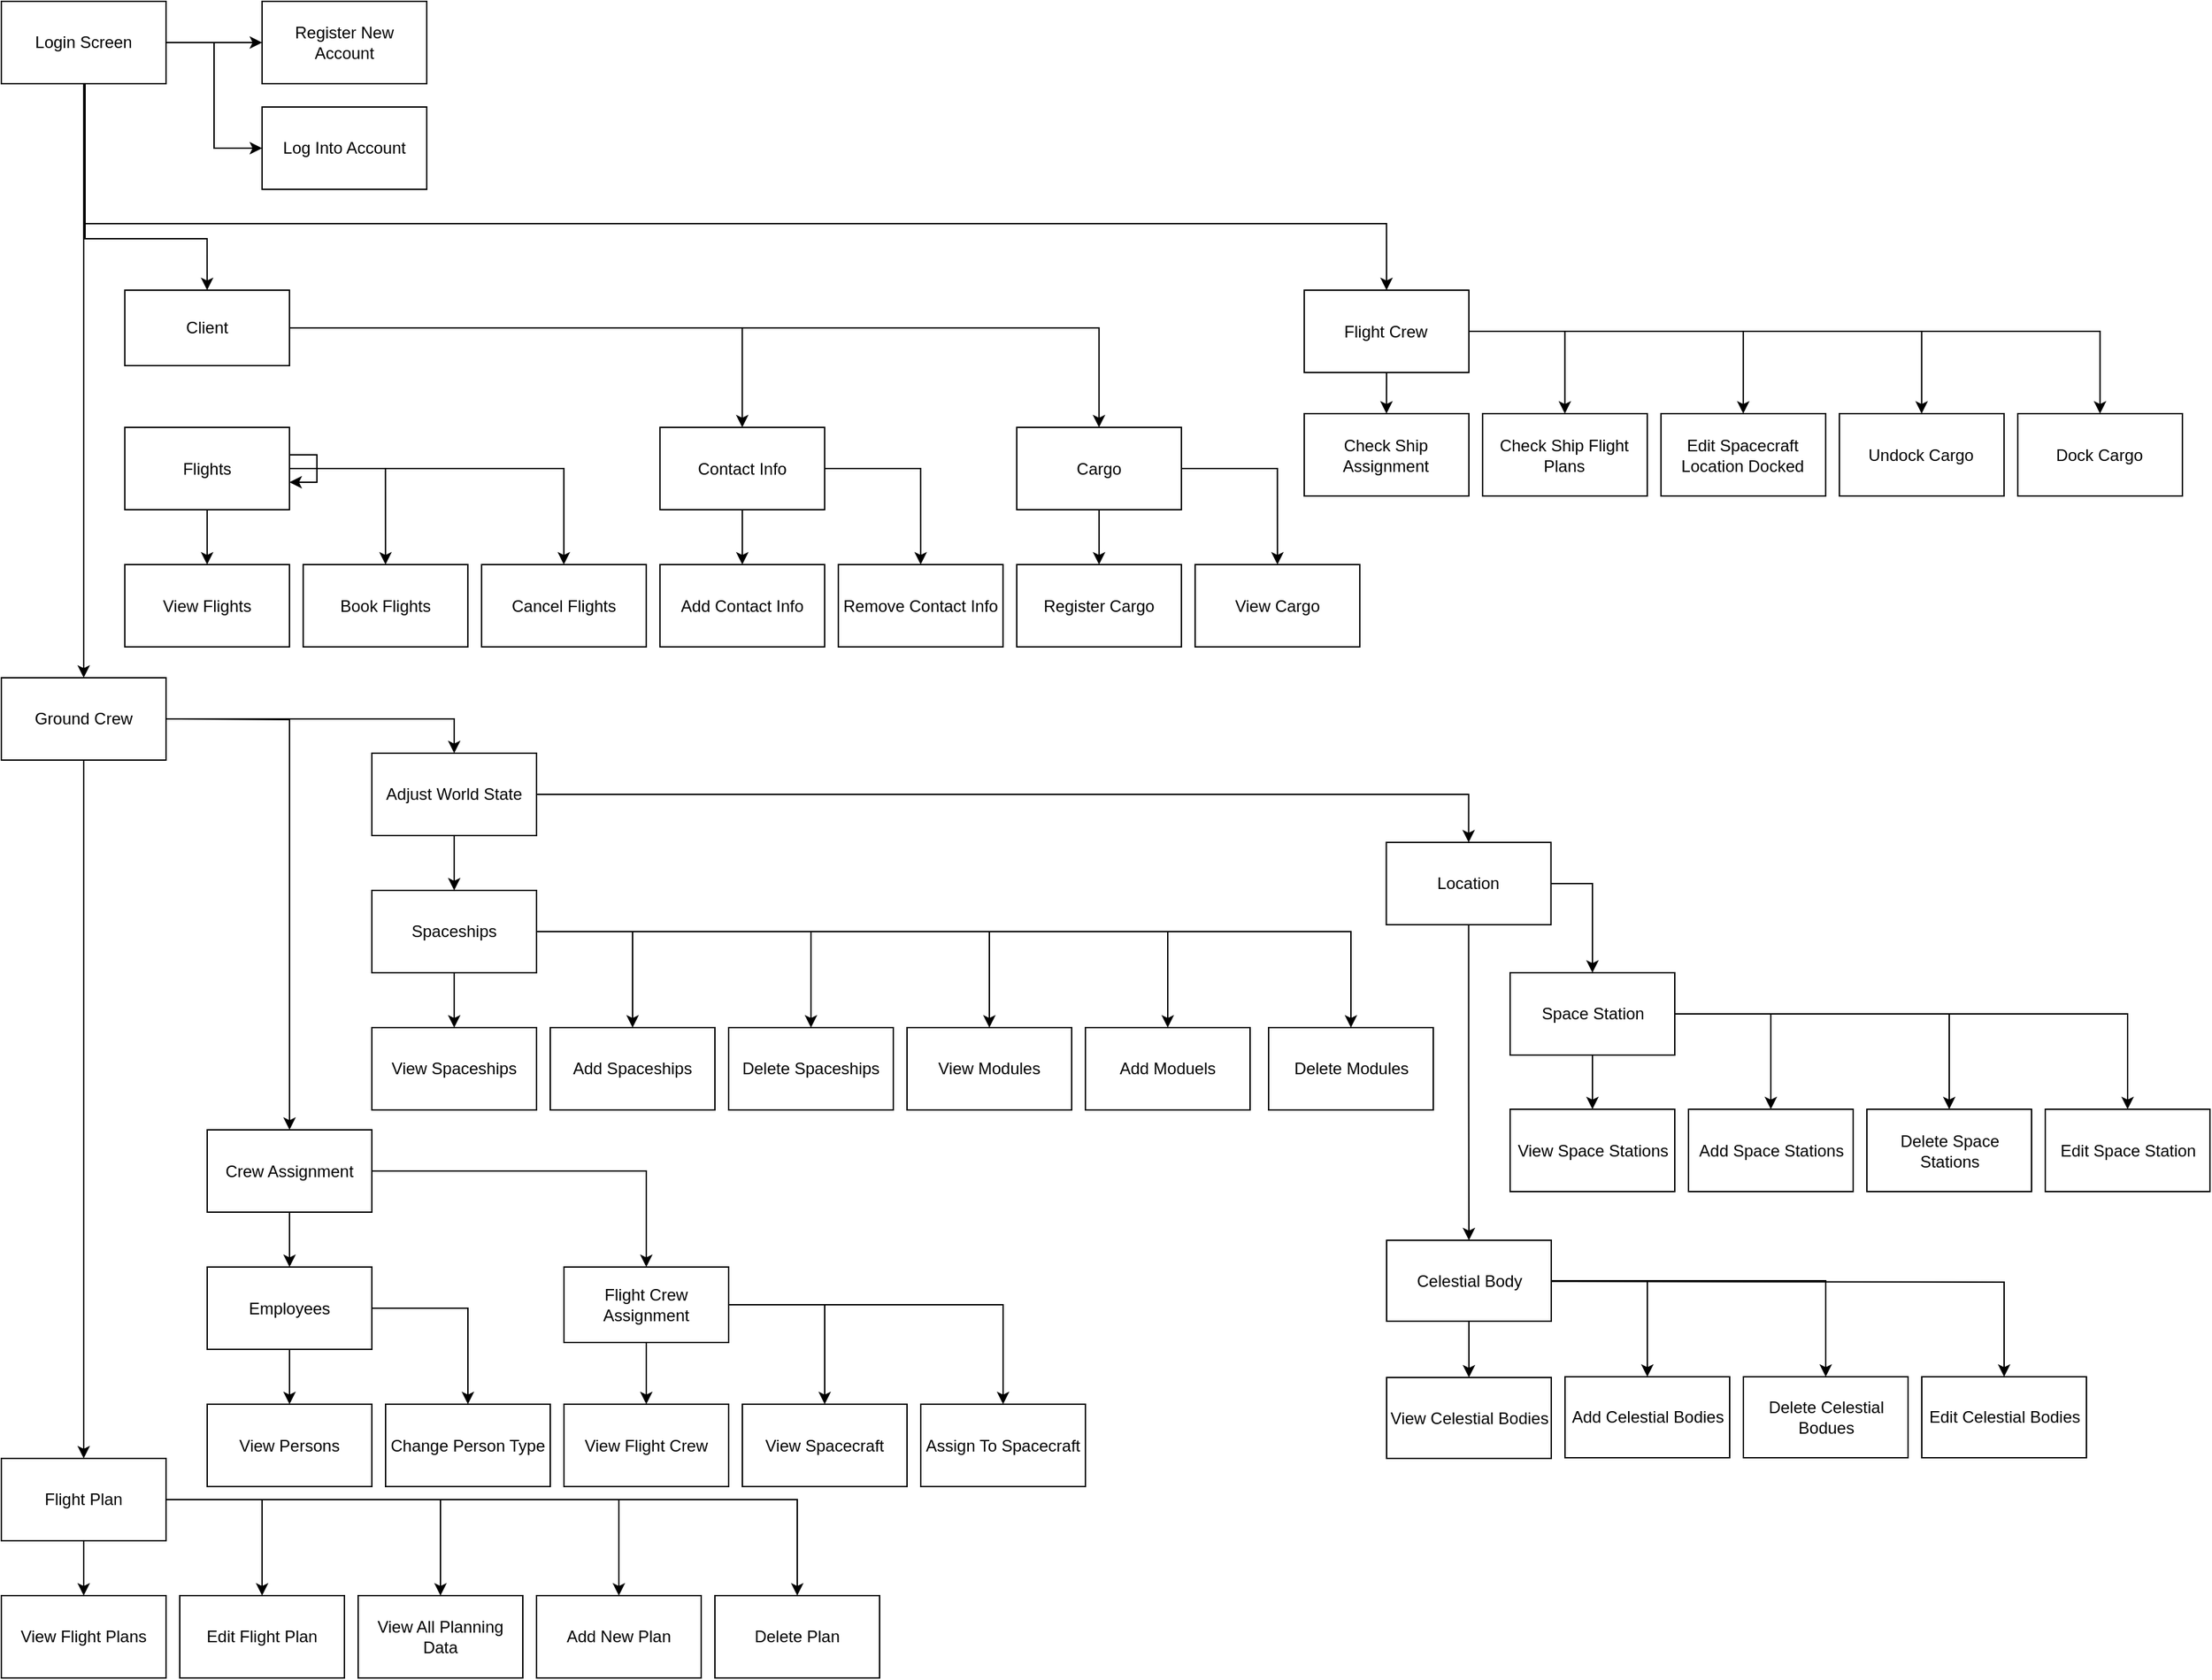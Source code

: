 <mxfile version="10.6.0" type="device"><diagram id="wfb_KWt2ahTif8-O7DN1" name="Page-1"><mxGraphModel dx="3169" dy="1871" grid="1" gridSize="10" guides="1" tooltips="1" connect="1" arrows="1" fold="1" page="1" pageScale="1" pageWidth="850" pageHeight="1100" math="0" shadow="0"><root><mxCell id="0"/><mxCell id="1" parent="0"/><mxCell id="dJfSlqJDcyaOY4hSsOi8-70" style="edgeStyle=orthogonalEdgeStyle;rounded=0;orthogonalLoop=1;jettySize=auto;html=1;exitX=1;exitY=0.5;exitDx=0;exitDy=0;" parent="1" source="dJfSlqJDcyaOY4hSsOi8-1" target="dJfSlqJDcyaOY4hSsOi8-5" edge="1"><mxGeometry relative="1" as="geometry"/></mxCell><mxCell id="dJfSlqJDcyaOY4hSsOi8-71" style="edgeStyle=orthogonalEdgeStyle;rounded=0;orthogonalLoop=1;jettySize=auto;html=1;exitX=1;exitY=0.5;exitDx=0;exitDy=0;" parent="1" source="dJfSlqJDcyaOY4hSsOi8-1" target="dJfSlqJDcyaOY4hSsOi8-6" edge="1"><mxGeometry relative="1" as="geometry"/></mxCell><mxCell id="dJfSlqJDcyaOY4hSsOi8-72" style="edgeStyle=orthogonalEdgeStyle;rounded=0;orthogonalLoop=1;jettySize=auto;html=1;exitX=1;exitY=0.5;exitDx=0;exitDy=0;" parent="1" source="dJfSlqJDcyaOY4hSsOi8-1" target="dJfSlqJDcyaOY4hSsOi8-7" edge="1"><mxGeometry relative="1" as="geometry"/></mxCell><mxCell id="dJfSlqJDcyaOY4hSsOi8-73" style="edgeStyle=orthogonalEdgeStyle;rounded=0;orthogonalLoop=1;jettySize=auto;html=1;exitX=1;exitY=0.5;exitDx=0;exitDy=0;" parent="1" source="dJfSlqJDcyaOY4hSsOi8-1" target="dJfSlqJDcyaOY4hSsOi8-8" edge="1"><mxGeometry relative="1" as="geometry"/></mxCell><mxCell id="dJfSlqJDcyaOY4hSsOi8-149" style="edgeStyle=orthogonalEdgeStyle;rounded=0;orthogonalLoop=1;jettySize=auto;html=1;exitX=0.5;exitY=1;exitDx=0;exitDy=0;" parent="1" source="dJfSlqJDcyaOY4hSsOi8-1" target="dJfSlqJDcyaOY4hSsOi8-4" edge="1"><mxGeometry relative="1" as="geometry"/></mxCell><mxCell id="dJfSlqJDcyaOY4hSsOi8-1" value="Flight Crew&lt;br&gt;" style="rounded=0;whiteSpace=wrap;html=1;" parent="1" vertex="1"><mxGeometry x="999.445" y="417.5" width="120" height="60" as="geometry"/></mxCell><mxCell id="dJfSlqJDcyaOY4hSsOi8-61" value="" style="edgeStyle=orthogonalEdgeStyle;rounded=0;orthogonalLoop=1;jettySize=auto;html=1;" parent="1" source="dJfSlqJDcyaOY4hSsOi8-9" target="dJfSlqJDcyaOY4hSsOi8-9" edge="1"><mxGeometry relative="1" as="geometry"/></mxCell><mxCell id="dJfSlqJDcyaOY4hSsOi8-62" style="edgeStyle=orthogonalEdgeStyle;rounded=0;orthogonalLoop=1;jettySize=auto;html=1;" parent="1" source="dJfSlqJDcyaOY4hSsOi8-2" target="dJfSlqJDcyaOY4hSsOi8-10" edge="1"><mxGeometry relative="1" as="geometry"/></mxCell><mxCell id="dJfSlqJDcyaOY4hSsOi8-74" style="edgeStyle=orthogonalEdgeStyle;rounded=0;orthogonalLoop=1;jettySize=auto;html=1;exitX=1;exitY=0.5;exitDx=0;exitDy=0;" parent="1" source="dJfSlqJDcyaOY4hSsOi8-2" target="dJfSlqJDcyaOY4hSsOi8-11" edge="1"><mxGeometry relative="1" as="geometry"/></mxCell><mxCell id="dJfSlqJDcyaOY4hSsOi8-2" value="Client" style="rounded=0;whiteSpace=wrap;html=1;" parent="1" vertex="1"><mxGeometry x="139.945" y="417.5" width="120" height="55" as="geometry"/></mxCell><mxCell id="dJfSlqJDcyaOY4hSsOi8-4" value="Check Ship Assignment" style="rounded=0;whiteSpace=wrap;html=1;" parent="1" vertex="1"><mxGeometry x="999.445" y="507.5" width="120" height="60" as="geometry"/></mxCell><mxCell id="dJfSlqJDcyaOY4hSsOi8-5" value="Check Ship Flight Plans&lt;br&gt;" style="rounded=0;whiteSpace=wrap;html=1;" parent="1" vertex="1"><mxGeometry x="1129.445" y="507.5" width="120" height="60" as="geometry"/></mxCell><mxCell id="dJfSlqJDcyaOY4hSsOi8-6" value="Edit Spacecraft Location Docked" style="rounded=0;whiteSpace=wrap;html=1;" parent="1" vertex="1"><mxGeometry x="1259.445" y="507.5" width="120" height="60" as="geometry"/></mxCell><mxCell id="dJfSlqJDcyaOY4hSsOi8-7" value="Undock Cargo&lt;br&gt;" style="rounded=0;whiteSpace=wrap;html=1;" parent="1" vertex="1"><mxGeometry x="1389.445" y="507.5" width="120" height="60" as="geometry"/></mxCell><mxCell id="dJfSlqJDcyaOY4hSsOi8-8" value="Dock Cargo" style="rounded=0;whiteSpace=wrap;html=1;" parent="1" vertex="1"><mxGeometry x="1519.445" y="507.5" width="120" height="60" as="geometry"/></mxCell><mxCell id="dJfSlqJDcyaOY4hSsOi8-60" value="" style="edgeStyle=orthogonalEdgeStyle;rounded=0;orthogonalLoop=1;jettySize=auto;html=1;" parent="1" source="dJfSlqJDcyaOY4hSsOi8-9" target="dJfSlqJDcyaOY4hSsOi8-14" edge="1"><mxGeometry relative="1" as="geometry"/></mxCell><mxCell id="dJfSlqJDcyaOY4hSsOi8-75" style="edgeStyle=orthogonalEdgeStyle;rounded=0;orthogonalLoop=1;jettySize=auto;html=1;exitX=1;exitY=0.5;exitDx=0;exitDy=0;entryX=0.5;entryY=0;entryDx=0;entryDy=0;" parent="1" source="dJfSlqJDcyaOY4hSsOi8-9" target="dJfSlqJDcyaOY4hSsOi8-15" edge="1"><mxGeometry relative="1" as="geometry"/></mxCell><mxCell id="dJfSlqJDcyaOY4hSsOi8-76" style="edgeStyle=orthogonalEdgeStyle;rounded=0;orthogonalLoop=1;jettySize=auto;html=1;exitX=1;exitY=0.5;exitDx=0;exitDy=0;" parent="1" source="dJfSlqJDcyaOY4hSsOi8-9" target="dJfSlqJDcyaOY4hSsOi8-16" edge="1"><mxGeometry relative="1" as="geometry"/></mxCell><mxCell id="dJfSlqJDcyaOY4hSsOi8-9" value="Flights" style="rounded=0;whiteSpace=wrap;html=1;" parent="1" vertex="1"><mxGeometry x="139.945" y="517.5" width="120" height="60" as="geometry"/></mxCell><mxCell id="dJfSlqJDcyaOY4hSsOi8-77" value="" style="edgeStyle=orthogonalEdgeStyle;rounded=0;orthogonalLoop=1;jettySize=auto;html=1;" parent="1" source="dJfSlqJDcyaOY4hSsOi8-10" target="dJfSlqJDcyaOY4hSsOi8-12" edge="1"><mxGeometry relative="1" as="geometry"/></mxCell><mxCell id="dJfSlqJDcyaOY4hSsOi8-78" style="edgeStyle=orthogonalEdgeStyle;rounded=0;orthogonalLoop=1;jettySize=auto;html=1;exitX=1;exitY=0.5;exitDx=0;exitDy=0;entryX=0.5;entryY=0;entryDx=0;entryDy=0;" parent="1" source="dJfSlqJDcyaOY4hSsOi8-10" target="dJfSlqJDcyaOY4hSsOi8-13" edge="1"><mxGeometry relative="1" as="geometry"/></mxCell><mxCell id="dJfSlqJDcyaOY4hSsOi8-10" value="Contact Info" style="rounded=0;whiteSpace=wrap;html=1;" parent="1" vertex="1"><mxGeometry x="529.945" y="517.5" width="120" height="60" as="geometry"/></mxCell><mxCell id="dJfSlqJDcyaOY4hSsOi8-79" style="edgeStyle=orthogonalEdgeStyle;rounded=0;orthogonalLoop=1;jettySize=auto;html=1;exitX=0.5;exitY=1;exitDx=0;exitDy=0;entryX=0.5;entryY=0;entryDx=0;entryDy=0;" parent="1" source="dJfSlqJDcyaOY4hSsOi8-11" target="dJfSlqJDcyaOY4hSsOi8-17" edge="1"><mxGeometry relative="1" as="geometry"/></mxCell><mxCell id="dJfSlqJDcyaOY4hSsOi8-80" style="edgeStyle=orthogonalEdgeStyle;rounded=0;orthogonalLoop=1;jettySize=auto;html=1;exitX=1;exitY=0.5;exitDx=0;exitDy=0;entryX=0.5;entryY=0;entryDx=0;entryDy=0;" parent="1" source="dJfSlqJDcyaOY4hSsOi8-11" target="dJfSlqJDcyaOY4hSsOi8-18" edge="1"><mxGeometry relative="1" as="geometry"/></mxCell><mxCell id="dJfSlqJDcyaOY4hSsOi8-11" value="Cargo&lt;br&gt;" style="rounded=0;whiteSpace=wrap;html=1;" parent="1" vertex="1"><mxGeometry x="789.945" y="517.5" width="120" height="60" as="geometry"/></mxCell><mxCell id="dJfSlqJDcyaOY4hSsOi8-12" value="Add Contact Info" style="rounded=0;whiteSpace=wrap;html=1;" parent="1" vertex="1"><mxGeometry x="529.945" y="617.5" width="120" height="60" as="geometry"/></mxCell><mxCell id="dJfSlqJDcyaOY4hSsOi8-13" value="Remove Contact Info" style="rounded=0;whiteSpace=wrap;html=1;" parent="1" vertex="1"><mxGeometry x="659.945" y="617.5" width="120" height="60" as="geometry"/></mxCell><mxCell id="dJfSlqJDcyaOY4hSsOi8-14" value="View Flights" style="rounded=0;whiteSpace=wrap;html=1;" parent="1" vertex="1"><mxGeometry x="139.945" y="617.5" width="120" height="60" as="geometry"/></mxCell><mxCell id="dJfSlqJDcyaOY4hSsOi8-15" value="Book Flights" style="rounded=0;whiteSpace=wrap;html=1;" parent="1" vertex="1"><mxGeometry x="269.945" y="617.5" width="120" height="60" as="geometry"/></mxCell><mxCell id="dJfSlqJDcyaOY4hSsOi8-16" value="Cancel Flights" style="rounded=0;whiteSpace=wrap;html=1;" parent="1" vertex="1"><mxGeometry x="399.945" y="617.5" width="120" height="60" as="geometry"/></mxCell><mxCell id="dJfSlqJDcyaOY4hSsOi8-17" value="Register Cargo" style="rounded=0;whiteSpace=wrap;html=1;" parent="1" vertex="1"><mxGeometry x="789.945" y="617.5" width="120" height="60" as="geometry"/></mxCell><mxCell id="dJfSlqJDcyaOY4hSsOi8-18" value="View Cargo" style="rounded=0;whiteSpace=wrap;html=1;" parent="1" vertex="1"><mxGeometry x="919.945" y="617.5" width="120" height="60" as="geometry"/></mxCell><mxCell id="dJfSlqJDcyaOY4hSsOi8-81" style="edgeStyle=orthogonalEdgeStyle;rounded=0;orthogonalLoop=1;jettySize=auto;html=1;exitX=0.5;exitY=1;exitDx=0;exitDy=0;" parent="1" source="dJfSlqJDcyaOY4hSsOi8-34" target="dJfSlqJDcyaOY4hSsOi8-36" edge="1"><mxGeometry relative="1" as="geometry"><mxPoint x="111" y="1029.929" as="sourcePoint"/></mxGeometry></mxCell><mxCell id="dJfSlqJDcyaOY4hSsOi8-83" style="edgeStyle=orthogonalEdgeStyle;rounded=0;orthogonalLoop=1;jettySize=auto;html=1;exitX=1;exitY=0.5;exitDx=0;exitDy=0;entryX=0.5;entryY=0;entryDx=0;entryDy=0;" parent="1" source="dJfSlqJDcyaOY4hSsOi8-34" target="dJfSlqJDcyaOY4hSsOi8-37" edge="1"><mxGeometry relative="1" as="geometry"/></mxCell><mxCell id="dJfSlqJDcyaOY4hSsOi8-144" style="edgeStyle=orthogonalEdgeStyle;rounded=0;orthogonalLoop=1;jettySize=auto;html=1;exitX=1;exitY=0.5;exitDx=0;exitDy=0;entryX=0.5;entryY=0;entryDx=0;entryDy=0;" parent="1" target="dJfSlqJDcyaOY4hSsOi8-35" edge="1"><mxGeometry relative="1" as="geometry"><mxPoint x="180" y="730" as="sourcePoint"/></mxGeometry></mxCell><mxCell id="dJfSlqJDcyaOY4hSsOi8-34" value="Ground Crew&lt;br&gt;" style="rounded=0;whiteSpace=wrap;html=1;" parent="1" vertex="1"><mxGeometry x="50" y="700" width="120" height="60" as="geometry"/></mxCell><mxCell id="dJfSlqJDcyaOY4hSsOi8-89" style="edgeStyle=orthogonalEdgeStyle;rounded=0;orthogonalLoop=1;jettySize=auto;html=1;entryX=0.5;entryY=0;entryDx=0;entryDy=0;" parent="1" source="dJfSlqJDcyaOY4hSsOi8-35" target="dJfSlqJDcyaOY4hSsOi8-38" edge="1"><mxGeometry relative="1" as="geometry"/></mxCell><mxCell id="dJfSlqJDcyaOY4hSsOi8-90" style="edgeStyle=orthogonalEdgeStyle;rounded=0;orthogonalLoop=1;jettySize=auto;html=1;exitX=1;exitY=0.5;exitDx=0;exitDy=0;entryX=0.5;entryY=0;entryDx=0;entryDy=0;" parent="1" source="dJfSlqJDcyaOY4hSsOi8-35" target="dJfSlqJDcyaOY4hSsOi8-41" edge="1"><mxGeometry relative="1" as="geometry"/></mxCell><mxCell id="dJfSlqJDcyaOY4hSsOi8-35" value="Crew Assignment" style="rounded=0;whiteSpace=wrap;html=1;" parent="1" vertex="1"><mxGeometry x="200" y="1029.5" width="120" height="60" as="geometry"/></mxCell><mxCell id="dJfSlqJDcyaOY4hSsOi8-84" style="edgeStyle=orthogonalEdgeStyle;rounded=0;orthogonalLoop=1;jettySize=auto;html=1;exitX=0.5;exitY=1;exitDx=0;exitDy=0;entryX=0.5;entryY=0;entryDx=0;entryDy=0;" parent="1" source="dJfSlqJDcyaOY4hSsOi8-36" target="dJfSlqJDcyaOY4hSsOi8-45" edge="1"><mxGeometry relative="1" as="geometry"/></mxCell><mxCell id="dJfSlqJDcyaOY4hSsOi8-85" style="edgeStyle=orthogonalEdgeStyle;rounded=0;orthogonalLoop=1;jettySize=auto;html=1;exitX=1;exitY=0.5;exitDx=0;exitDy=0;entryX=0.5;entryY=0;entryDx=0;entryDy=0;" parent="1" source="dJfSlqJDcyaOY4hSsOi8-36" target="dJfSlqJDcyaOY4hSsOi8-46" edge="1"><mxGeometry relative="1" as="geometry"/></mxCell><mxCell id="dJfSlqJDcyaOY4hSsOi8-86" style="edgeStyle=orthogonalEdgeStyle;rounded=0;orthogonalLoop=1;jettySize=auto;html=1;exitX=1;exitY=0.5;exitDx=0;exitDy=0;entryX=0.5;entryY=0;entryDx=0;entryDy=0;" parent="1" source="dJfSlqJDcyaOY4hSsOi8-36" target="dJfSlqJDcyaOY4hSsOi8-47" edge="1"><mxGeometry relative="1" as="geometry"/></mxCell><mxCell id="dJfSlqJDcyaOY4hSsOi8-87" style="edgeStyle=orthogonalEdgeStyle;rounded=0;orthogonalLoop=1;jettySize=auto;html=1;exitX=1;exitY=0.5;exitDx=0;exitDy=0;entryX=0.5;entryY=0;entryDx=0;entryDy=0;" parent="1" source="dJfSlqJDcyaOY4hSsOi8-36" target="dJfSlqJDcyaOY4hSsOi8-48" edge="1"><mxGeometry relative="1" as="geometry"/></mxCell><mxCell id="dJfSlqJDcyaOY4hSsOi8-88" style="edgeStyle=orthogonalEdgeStyle;rounded=0;orthogonalLoop=1;jettySize=auto;html=1;exitX=1;exitY=0.5;exitDx=0;exitDy=0;entryX=0.5;entryY=0;entryDx=0;entryDy=0;" parent="1" source="dJfSlqJDcyaOY4hSsOi8-36" target="dJfSlqJDcyaOY4hSsOi8-49" edge="1"><mxGeometry relative="1" as="geometry"/></mxCell><mxCell id="dJfSlqJDcyaOY4hSsOi8-36" value="Flight Plan" style="rounded=0;whiteSpace=wrap;html=1;" parent="1" vertex="1"><mxGeometry x="50" y="1269" width="120" height="60" as="geometry"/></mxCell><mxCell id="dJfSlqJDcyaOY4hSsOi8-91" style="edgeStyle=orthogonalEdgeStyle;rounded=0;orthogonalLoop=1;jettySize=auto;html=1;exitX=0.5;exitY=1;exitDx=0;exitDy=0;entryX=0.5;entryY=0;entryDx=0;entryDy=0;" parent="1" source="dJfSlqJDcyaOY4hSsOi8-37" target="dJfSlqJDcyaOY4hSsOi8-50" edge="1"><mxGeometry relative="1" as="geometry"/></mxCell><mxCell id="dJfSlqJDcyaOY4hSsOi8-109" style="edgeStyle=orthogonalEdgeStyle;rounded=0;orthogonalLoop=1;jettySize=auto;html=1;exitX=1;exitY=0.5;exitDx=0;exitDy=0;entryX=0.5;entryY=0;entryDx=0;entryDy=0;" parent="1" source="dJfSlqJDcyaOY4hSsOi8-37" target="dJfSlqJDcyaOY4hSsOi8-51" edge="1"><mxGeometry relative="1" as="geometry"/></mxCell><mxCell id="dJfSlqJDcyaOY4hSsOi8-37" value="Adjust World State" style="rounded=0;whiteSpace=wrap;html=1;" parent="1" vertex="1"><mxGeometry x="320" y="755" width="120" height="60" as="geometry"/></mxCell><mxCell id="dJfSlqJDcyaOY4hSsOi8-92" style="edgeStyle=orthogonalEdgeStyle;rounded=0;orthogonalLoop=1;jettySize=auto;html=1;exitX=0.5;exitY=1;exitDx=0;exitDy=0;entryX=0.5;entryY=0;entryDx=0;entryDy=0;" parent="1" source="dJfSlqJDcyaOY4hSsOi8-38" target="dJfSlqJDcyaOY4hSsOi8-39" edge="1"><mxGeometry relative="1" as="geometry"/></mxCell><mxCell id="dJfSlqJDcyaOY4hSsOi8-93" style="edgeStyle=orthogonalEdgeStyle;rounded=0;orthogonalLoop=1;jettySize=auto;html=1;exitX=1;exitY=0.5;exitDx=0;exitDy=0;" parent="1" source="dJfSlqJDcyaOY4hSsOi8-38" target="dJfSlqJDcyaOY4hSsOi8-40" edge="1"><mxGeometry relative="1" as="geometry"/></mxCell><mxCell id="dJfSlqJDcyaOY4hSsOi8-38" value="Employees" style="rounded=0;whiteSpace=wrap;html=1;" parent="1" vertex="1"><mxGeometry x="200" y="1129.5" width="120" height="60" as="geometry"/></mxCell><mxCell id="dJfSlqJDcyaOY4hSsOi8-39" value="View Persons" style="rounded=0;whiteSpace=wrap;html=1;" parent="1" vertex="1"><mxGeometry x="200" y="1229.5" width="120" height="60" as="geometry"/></mxCell><mxCell id="dJfSlqJDcyaOY4hSsOi8-40" value="Change Person Type" style="rounded=0;whiteSpace=wrap;html=1;" parent="1" vertex="1"><mxGeometry x="330" y="1229.5" width="120" height="60" as="geometry"/></mxCell><mxCell id="dJfSlqJDcyaOY4hSsOi8-94" style="edgeStyle=orthogonalEdgeStyle;rounded=0;orthogonalLoop=1;jettySize=auto;html=1;exitX=0.5;exitY=1;exitDx=0;exitDy=0;entryX=0.5;entryY=0;entryDx=0;entryDy=0;" parent="1" source="dJfSlqJDcyaOY4hSsOi8-41" target="dJfSlqJDcyaOY4hSsOi8-42" edge="1"><mxGeometry relative="1" as="geometry"/></mxCell><mxCell id="dJfSlqJDcyaOY4hSsOi8-95" style="edgeStyle=orthogonalEdgeStyle;rounded=0;orthogonalLoop=1;jettySize=auto;html=1;exitX=1;exitY=0.5;exitDx=0;exitDy=0;entryX=0.5;entryY=0;entryDx=0;entryDy=0;" parent="1" source="dJfSlqJDcyaOY4hSsOi8-41" target="dJfSlqJDcyaOY4hSsOi8-43" edge="1"><mxGeometry relative="1" as="geometry"/></mxCell><mxCell id="dJfSlqJDcyaOY4hSsOi8-96" style="edgeStyle=orthogonalEdgeStyle;rounded=0;orthogonalLoop=1;jettySize=auto;html=1;exitX=1;exitY=0.5;exitDx=0;exitDy=0;entryX=0.5;entryY=0;entryDx=0;entryDy=0;" parent="1" source="dJfSlqJDcyaOY4hSsOi8-41" target="dJfSlqJDcyaOY4hSsOi8-44" edge="1"><mxGeometry relative="1" as="geometry"/></mxCell><mxCell id="dJfSlqJDcyaOY4hSsOi8-41" value="Flight Crew Assignment&lt;br&gt;" style="rounded=0;whiteSpace=wrap;html=1;" parent="1" vertex="1"><mxGeometry x="460" y="1129.5" width="120" height="55" as="geometry"/></mxCell><mxCell id="dJfSlqJDcyaOY4hSsOi8-42" value="View Flight Crew" style="rounded=0;whiteSpace=wrap;html=1;" parent="1" vertex="1"><mxGeometry x="460" y="1229.5" width="120" height="60" as="geometry"/></mxCell><mxCell id="dJfSlqJDcyaOY4hSsOi8-43" value="View Spacecraft" style="rounded=0;whiteSpace=wrap;html=1;" parent="1" vertex="1"><mxGeometry x="590" y="1229.5" width="120" height="60" as="geometry"/></mxCell><mxCell id="dJfSlqJDcyaOY4hSsOi8-44" value="Assign To Spacecraft" style="rounded=0;whiteSpace=wrap;html=1;" parent="1" vertex="1"><mxGeometry x="720" y="1229.5" width="120" height="60" as="geometry"/></mxCell><mxCell id="dJfSlqJDcyaOY4hSsOi8-45" value="View Flight Plans" style="rounded=0;whiteSpace=wrap;html=1;" parent="1" vertex="1"><mxGeometry x="50" y="1369" width="120" height="60" as="geometry"/></mxCell><mxCell id="dJfSlqJDcyaOY4hSsOi8-46" value="Edit Flight Plan" style="rounded=0;whiteSpace=wrap;html=1;" parent="1" vertex="1"><mxGeometry x="180" y="1369" width="120" height="60" as="geometry"/></mxCell><mxCell id="dJfSlqJDcyaOY4hSsOi8-47" value="View All Planning Data" style="rounded=0;whiteSpace=wrap;html=1;" parent="1" vertex="1"><mxGeometry x="310" y="1369" width="120" height="60" as="geometry"/></mxCell><mxCell id="dJfSlqJDcyaOY4hSsOi8-48" value="Add New Plan" style="rounded=0;whiteSpace=wrap;html=1;" parent="1" vertex="1"><mxGeometry x="440" y="1369" width="120" height="60" as="geometry"/></mxCell><mxCell id="dJfSlqJDcyaOY4hSsOi8-49" value="Delete Plan" style="rounded=0;whiteSpace=wrap;html=1;" parent="1" vertex="1"><mxGeometry x="570" y="1369" width="120" height="60" as="geometry"/></mxCell><mxCell id="dJfSlqJDcyaOY4hSsOi8-97" style="edgeStyle=orthogonalEdgeStyle;rounded=0;orthogonalLoop=1;jettySize=auto;html=1;exitX=0.5;exitY=1;exitDx=0;exitDy=0;entryX=0.5;entryY=0;entryDx=0;entryDy=0;" parent="1" source="dJfSlqJDcyaOY4hSsOi8-50" target="dJfSlqJDcyaOY4hSsOi8-52" edge="1"><mxGeometry relative="1" as="geometry"/></mxCell><mxCell id="dJfSlqJDcyaOY4hSsOi8-98" style="edgeStyle=orthogonalEdgeStyle;rounded=0;orthogonalLoop=1;jettySize=auto;html=1;exitX=1;exitY=0.5;exitDx=0;exitDy=0;" parent="1" source="dJfSlqJDcyaOY4hSsOi8-50" target="dJfSlqJDcyaOY4hSsOi8-53" edge="1"><mxGeometry relative="1" as="geometry"/></mxCell><mxCell id="dJfSlqJDcyaOY4hSsOi8-99" style="edgeStyle=orthogonalEdgeStyle;rounded=0;orthogonalLoop=1;jettySize=auto;html=1;exitX=1;exitY=0.5;exitDx=0;exitDy=0;entryX=0.5;entryY=0;entryDx=0;entryDy=0;" parent="1" source="dJfSlqJDcyaOY4hSsOi8-50" target="dJfSlqJDcyaOY4hSsOi8-54" edge="1"><mxGeometry relative="1" as="geometry"/></mxCell><mxCell id="dJfSlqJDcyaOY4hSsOi8-124" style="edgeStyle=orthogonalEdgeStyle;rounded=0;orthogonalLoop=1;jettySize=auto;html=1;exitX=1;exitY=0.5;exitDx=0;exitDy=0;entryX=0.5;entryY=0;entryDx=0;entryDy=0;" parent="1" source="dJfSlqJDcyaOY4hSsOi8-50" target="dJfSlqJDcyaOY4hSsOi8-120" edge="1"><mxGeometry relative="1" as="geometry"/></mxCell><mxCell id="dJfSlqJDcyaOY4hSsOi8-125" style="edgeStyle=orthogonalEdgeStyle;rounded=0;orthogonalLoop=1;jettySize=auto;html=1;exitX=1;exitY=0.5;exitDx=0;exitDy=0;" parent="1" source="dJfSlqJDcyaOY4hSsOi8-50" target="dJfSlqJDcyaOY4hSsOi8-121" edge="1"><mxGeometry relative="1" as="geometry"/></mxCell><mxCell id="dJfSlqJDcyaOY4hSsOi8-126" style="edgeStyle=orthogonalEdgeStyle;rounded=0;orthogonalLoop=1;jettySize=auto;html=1;exitX=1;exitY=0.5;exitDx=0;exitDy=0;" parent="1" source="dJfSlqJDcyaOY4hSsOi8-50" target="dJfSlqJDcyaOY4hSsOi8-122" edge="1"><mxGeometry relative="1" as="geometry"/></mxCell><mxCell id="dJfSlqJDcyaOY4hSsOi8-50" value="Spaceships" style="rounded=0;whiteSpace=wrap;html=1;" parent="1" vertex="1"><mxGeometry x="320" y="855" width="120" height="60" as="geometry"/></mxCell><mxCell id="dJfSlqJDcyaOY4hSsOi8-110" style="edgeStyle=orthogonalEdgeStyle;rounded=0;orthogonalLoop=1;jettySize=auto;html=1;exitX=0.5;exitY=1;exitDx=0;exitDy=0;entryX=0.5;entryY=0;entryDx=0;entryDy=0;" parent="1" source="dJfSlqJDcyaOY4hSsOi8-51" target="dJfSlqJDcyaOY4hSsOi8-56" edge="1"><mxGeometry relative="1" as="geometry"/></mxCell><mxCell id="dJfSlqJDcyaOY4hSsOi8-111" style="edgeStyle=orthogonalEdgeStyle;rounded=0;orthogonalLoop=1;jettySize=auto;html=1;exitX=1;exitY=0.5;exitDx=0;exitDy=0;entryX=0.5;entryY=0;entryDx=0;entryDy=0;" parent="1" source="dJfSlqJDcyaOY4hSsOi8-51" target="dJfSlqJDcyaOY4hSsOi8-55" edge="1"><mxGeometry relative="1" as="geometry"/></mxCell><mxCell id="dJfSlqJDcyaOY4hSsOi8-51" value="Location" style="rounded=0;whiteSpace=wrap;html=1;" parent="1" vertex="1"><mxGeometry x="1059.278" y="820" width="120" height="60" as="geometry"/></mxCell><mxCell id="dJfSlqJDcyaOY4hSsOi8-52" value="View Spaceships" style="rounded=0;whiteSpace=wrap;html=1;" parent="1" vertex="1"><mxGeometry x="320" y="955" width="120" height="60" as="geometry"/></mxCell><mxCell id="dJfSlqJDcyaOY4hSsOi8-53" value="Add Spaceships" style="rounded=0;whiteSpace=wrap;html=1;" parent="1" vertex="1"><mxGeometry x="450" y="955" width="120" height="60" as="geometry"/></mxCell><mxCell id="dJfSlqJDcyaOY4hSsOi8-54" value="Delete Spaceships" style="rounded=0;whiteSpace=wrap;html=1;" parent="1" vertex="1"><mxGeometry x="580" y="955" width="120" height="60" as="geometry"/></mxCell><mxCell id="dJfSlqJDcyaOY4hSsOi8-116" style="edgeStyle=orthogonalEdgeStyle;rounded=0;orthogonalLoop=1;jettySize=auto;html=1;exitX=1;exitY=0.5;exitDx=0;exitDy=0;entryX=0.5;entryY=0;entryDx=0;entryDy=0;" parent="1" source="dJfSlqJDcyaOY4hSsOi8-55" target="dJfSlqJDcyaOY4hSsOi8-105" edge="1"><mxGeometry relative="1" as="geometry"/></mxCell><mxCell id="dJfSlqJDcyaOY4hSsOi8-117" style="edgeStyle=orthogonalEdgeStyle;rounded=0;orthogonalLoop=1;jettySize=auto;html=1;exitX=1;exitY=0.5;exitDx=0;exitDy=0;" parent="1" source="dJfSlqJDcyaOY4hSsOi8-55" target="dJfSlqJDcyaOY4hSsOi8-106" edge="1"><mxGeometry relative="1" as="geometry"/></mxCell><mxCell id="dJfSlqJDcyaOY4hSsOi8-118" style="edgeStyle=orthogonalEdgeStyle;rounded=0;orthogonalLoop=1;jettySize=auto;html=1;exitX=1;exitY=0.5;exitDx=0;exitDy=0;entryX=0.5;entryY=0;entryDx=0;entryDy=0;" parent="1" source="dJfSlqJDcyaOY4hSsOi8-55" target="dJfSlqJDcyaOY4hSsOi8-107" edge="1"><mxGeometry relative="1" as="geometry"/></mxCell><mxCell id="dJfSlqJDcyaOY4hSsOi8-119" style="edgeStyle=orthogonalEdgeStyle;rounded=0;orthogonalLoop=1;jettySize=auto;html=1;exitX=0.5;exitY=1;exitDx=0;exitDy=0;entryX=0.5;entryY=0;entryDx=0;entryDy=0;" parent="1" source="dJfSlqJDcyaOY4hSsOi8-55" target="dJfSlqJDcyaOY4hSsOi8-104" edge="1"><mxGeometry relative="1" as="geometry"/></mxCell><mxCell id="dJfSlqJDcyaOY4hSsOi8-55" value="Space Station&lt;br&gt;" style="rounded=0;whiteSpace=wrap;html=1;" parent="1" vertex="1"><mxGeometry x="1149.5" y="915" width="120" height="60" as="geometry"/></mxCell><mxCell id="dJfSlqJDcyaOY4hSsOi8-112" style="edgeStyle=orthogonalEdgeStyle;rounded=0;orthogonalLoop=1;jettySize=auto;html=1;exitX=0.5;exitY=1;exitDx=0;exitDy=0;" parent="1" source="dJfSlqJDcyaOY4hSsOi8-56" target="dJfSlqJDcyaOY4hSsOi8-100" edge="1"><mxGeometry relative="1" as="geometry"/></mxCell><mxCell id="dJfSlqJDcyaOY4hSsOi8-113" style="edgeStyle=orthogonalEdgeStyle;rounded=0;orthogonalLoop=1;jettySize=auto;html=1;entryX=0.5;entryY=0;entryDx=0;entryDy=0;" parent="1" target="dJfSlqJDcyaOY4hSsOi8-103" edge="1"><mxGeometry relative="1" as="geometry"><mxPoint x="1179.5" y="1140" as="sourcePoint"/></mxGeometry></mxCell><mxCell id="dJfSlqJDcyaOY4hSsOi8-114" style="edgeStyle=orthogonalEdgeStyle;rounded=0;orthogonalLoop=1;jettySize=auto;html=1;exitX=1;exitY=0.5;exitDx=0;exitDy=0;" parent="1" source="dJfSlqJDcyaOY4hSsOi8-56" target="dJfSlqJDcyaOY4hSsOi8-102" edge="1"><mxGeometry relative="1" as="geometry"/></mxCell><mxCell id="dJfSlqJDcyaOY4hSsOi8-115" style="edgeStyle=orthogonalEdgeStyle;rounded=0;orthogonalLoop=1;jettySize=auto;html=1;exitX=1;exitY=0.5;exitDx=0;exitDy=0;entryX=0.5;entryY=0;entryDx=0;entryDy=0;" parent="1" source="dJfSlqJDcyaOY4hSsOi8-56" target="dJfSlqJDcyaOY4hSsOi8-101" edge="1"><mxGeometry relative="1" as="geometry"/></mxCell><mxCell id="dJfSlqJDcyaOY4hSsOi8-56" value="Celestial Body" style="rounded=0;whiteSpace=wrap;html=1;" parent="1" vertex="1"><mxGeometry x="1059.5" y="1110" width="120" height="59" as="geometry"/></mxCell><mxCell id="dJfSlqJDcyaOY4hSsOi8-100" value="View Celestial Bodies&lt;br&gt;" style="rounded=0;whiteSpace=wrap;html=1;" parent="1" vertex="1"><mxGeometry x="1059.5" y="1210" width="120" height="59" as="geometry"/></mxCell><mxCell id="dJfSlqJDcyaOY4hSsOi8-101" value="Add Celestial Bodies" style="rounded=0;whiteSpace=wrap;html=1;" parent="1" vertex="1"><mxGeometry x="1189.5" y="1209.5" width="120" height="59" as="geometry"/></mxCell><mxCell id="dJfSlqJDcyaOY4hSsOi8-102" value="Delete Celestial Bodues" style="rounded=0;whiteSpace=wrap;html=1;" parent="1" vertex="1"><mxGeometry x="1319.5" y="1209.5" width="120" height="59" as="geometry"/></mxCell><mxCell id="dJfSlqJDcyaOY4hSsOi8-103" value="Edit Celestial Bodies" style="rounded=0;whiteSpace=wrap;html=1;" parent="1" vertex="1"><mxGeometry x="1449.5" y="1209.5" width="120" height="59" as="geometry"/></mxCell><mxCell id="dJfSlqJDcyaOY4hSsOi8-104" value="View Space Stations" style="rounded=0;whiteSpace=wrap;html=1;" parent="1" vertex="1"><mxGeometry x="1149.5" y="1014.5" width="120" height="60" as="geometry"/></mxCell><mxCell id="dJfSlqJDcyaOY4hSsOi8-105" value="Add Space Stations" style="rounded=0;whiteSpace=wrap;html=1;" parent="1" vertex="1"><mxGeometry x="1279.5" y="1014.5" width="120" height="60" as="geometry"/></mxCell><mxCell id="dJfSlqJDcyaOY4hSsOi8-106" value="Delete Space Stations" style="rounded=0;whiteSpace=wrap;html=1;" parent="1" vertex="1"><mxGeometry x="1409.5" y="1014.5" width="120" height="60" as="geometry"/></mxCell><mxCell id="dJfSlqJDcyaOY4hSsOi8-107" value="Edit Space Station" style="rounded=0;whiteSpace=wrap;html=1;" parent="1" vertex="1"><mxGeometry x="1539.5" y="1014.5" width="120" height="60" as="geometry"/></mxCell><mxCell id="dJfSlqJDcyaOY4hSsOi8-120" value="View Modules" style="rounded=0;whiteSpace=wrap;html=1;" parent="1" vertex="1"><mxGeometry x="710" y="955" width="120" height="60" as="geometry"/></mxCell><mxCell id="dJfSlqJDcyaOY4hSsOi8-121" value="Add Moduels" style="rounded=0;whiteSpace=wrap;html=1;" parent="1" vertex="1"><mxGeometry x="840" y="955" width="120" height="60" as="geometry"/></mxCell><mxCell id="dJfSlqJDcyaOY4hSsOi8-122" value="Delete Modules&lt;br&gt;" style="rounded=0;whiteSpace=wrap;html=1;" parent="1" vertex="1"><mxGeometry x="973.5" y="955" width="120" height="60" as="geometry"/></mxCell><mxCell id="dJfSlqJDcyaOY4hSsOi8-130" style="edgeStyle=orthogonalEdgeStyle;rounded=0;orthogonalLoop=1;jettySize=auto;html=1;exitX=1;exitY=0.5;exitDx=0;exitDy=0;" parent="1" source="dJfSlqJDcyaOY4hSsOi8-127" target="dJfSlqJDcyaOY4hSsOi8-128" edge="1"><mxGeometry relative="1" as="geometry"/></mxCell><mxCell id="dJfSlqJDcyaOY4hSsOi8-138" style="edgeStyle=orthogonalEdgeStyle;rounded=0;orthogonalLoop=1;jettySize=auto;html=1;exitX=0.5;exitY=1;exitDx=0;exitDy=0;entryX=0.5;entryY=0;entryDx=0;entryDy=0;" parent="1" source="dJfSlqJDcyaOY4hSsOi8-127" target="dJfSlqJDcyaOY4hSsOi8-34" edge="1"><mxGeometry relative="1" as="geometry"/></mxCell><mxCell id="dJfSlqJDcyaOY4hSsOi8-139" style="edgeStyle=orthogonalEdgeStyle;rounded=0;orthogonalLoop=1;jettySize=auto;html=1;exitX=0.5;exitY=1;exitDx=0;exitDy=0;entryX=0.5;entryY=0;entryDx=0;entryDy=0;" parent="1" source="dJfSlqJDcyaOY4hSsOi8-127" target="dJfSlqJDcyaOY4hSsOi8-2" edge="1"><mxGeometry relative="1" as="geometry"><Array as="points"><mxPoint x="111" y="380"/><mxPoint x="200" y="380"/></Array></mxGeometry></mxCell><mxCell id="dJfSlqJDcyaOY4hSsOi8-140" style="edgeStyle=orthogonalEdgeStyle;rounded=0;orthogonalLoop=1;jettySize=auto;html=1;exitX=0.5;exitY=1;exitDx=0;exitDy=0;entryX=0.5;entryY=0;entryDx=0;entryDy=0;" parent="1" source="dJfSlqJDcyaOY4hSsOi8-127" target="dJfSlqJDcyaOY4hSsOi8-1" edge="1"><mxGeometry relative="1" as="geometry"><Array as="points"><mxPoint x="111" y="369"/><mxPoint x="1060" y="369"/></Array></mxGeometry></mxCell><mxCell id="dJfSlqJDcyaOY4hSsOi8-143" style="edgeStyle=orthogonalEdgeStyle;rounded=0;orthogonalLoop=1;jettySize=auto;html=1;exitX=1;exitY=0.5;exitDx=0;exitDy=0;entryX=0;entryY=0.5;entryDx=0;entryDy=0;" parent="1" source="dJfSlqJDcyaOY4hSsOi8-127" target="dJfSlqJDcyaOY4hSsOi8-141" edge="1"><mxGeometry relative="1" as="geometry"/></mxCell><mxCell id="dJfSlqJDcyaOY4hSsOi8-127" value="Login Screen" style="rounded=0;whiteSpace=wrap;html=1;" parent="1" vertex="1"><mxGeometry x="50" y="207" width="120" height="60" as="geometry"/></mxCell><mxCell id="dJfSlqJDcyaOY4hSsOi8-128" value="Register New Account" style="rounded=0;whiteSpace=wrap;html=1;" parent="1" vertex="1"><mxGeometry x="240" y="207" width="120" height="60" as="geometry"/></mxCell><mxCell id="dJfSlqJDcyaOY4hSsOi8-141" value="Log Into Account" style="rounded=0;whiteSpace=wrap;html=1;" parent="1" vertex="1"><mxGeometry x="240" y="284" width="120" height="60" as="geometry"/></mxCell></root></mxGraphModel></diagram></mxfile>